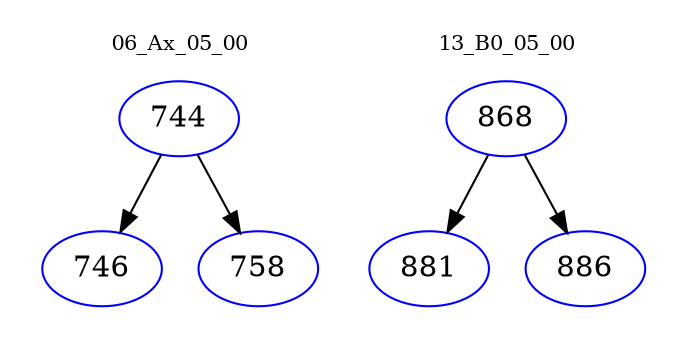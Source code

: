 digraph{
subgraph cluster_0 {
color = white
label = "06_Ax_05_00";
fontsize=10;
T0_744 [label="744", color="blue"]
T0_744 -> T0_746 [color="black"]
T0_746 [label="746", color="blue"]
T0_744 -> T0_758 [color="black"]
T0_758 [label="758", color="blue"]
}
subgraph cluster_1 {
color = white
label = "13_B0_05_00";
fontsize=10;
T1_868 [label="868", color="blue"]
T1_868 -> T1_881 [color="black"]
T1_881 [label="881", color="blue"]
T1_868 -> T1_886 [color="black"]
T1_886 [label="886", color="blue"]
}
}
